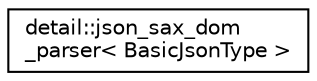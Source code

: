 digraph "Graphical Class Hierarchy"
{
 // LATEX_PDF_SIZE
  edge [fontname="Helvetica",fontsize="10",labelfontname="Helvetica",labelfontsize="10"];
  node [fontname="Helvetica",fontsize="10",shape=record];
  rankdir="LR";
  Node0 [label="detail::json_sax_dom\l_parser\< BasicJsonType \>",height=0.2,width=0.4,color="black", fillcolor="white", style="filled",URL="$classdetail_1_1json__sax__dom__parser.html",tooltip="SAX implementation to create a JSON value from SAX events."];
}
